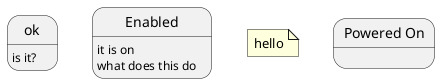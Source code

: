 @startuml

state ok {
    ok : is it?
}

state Enabled : it is on

Enabled : what does this do

note "hello" as Note1

state "Powered On" as ON

@enduml